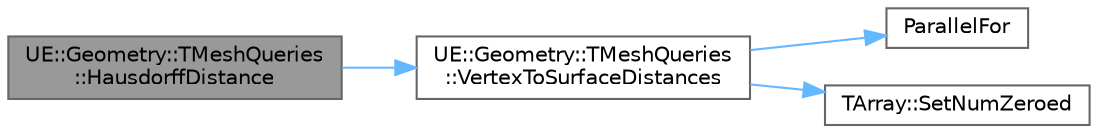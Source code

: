 digraph "UE::Geometry::TMeshQueries::HausdorffDistance"
{
 // INTERACTIVE_SVG=YES
 // LATEX_PDF_SIZE
  bgcolor="transparent";
  edge [fontname=Helvetica,fontsize=10,labelfontname=Helvetica,labelfontsize=10];
  node [fontname=Helvetica,fontsize=10,shape=box,height=0.2,width=0.4];
  rankdir="LR";
  Node1 [id="Node000001",label="UE::Geometry::TMeshQueries\l::HausdorffDistance",height=0.2,width=0.4,color="gray40", fillcolor="grey60", style="filled", fontcolor="black",tooltip="Compute all vertex-to-surface distances in parallel."];
  Node1 -> Node2 [id="edge1_Node000001_Node000002",color="steelblue1",style="solid",tooltip=" "];
  Node2 [id="Node000002",label="UE::Geometry::TMeshQueries\l::VertexToSurfaceDistances",height=0.2,width=0.4,color="grey40", fillcolor="white", style="filled",URL="$dd/d39/classUE_1_1Geometry_1_1TMeshQueries.html#a270389c3c4eb4af9996ac351099412d7",tooltip="For each vertex on MeshA, compute the distance to the nearest point on the surface contained in Spati..."];
  Node2 -> Node3 [id="edge2_Node000002_Node000003",color="steelblue1",style="solid",tooltip=" "];
  Node3 [id="Node000003",label="ParallelFor",height=0.2,width=0.4,color="grey40", fillcolor="white", style="filled",URL="$d2/da1/ParallelFor_8h.html#a68b625089b9c041b662a1605dbef98f0",tooltip="General purpose parallel for that uses the taskgraph."];
  Node2 -> Node4 [id="edge3_Node000002_Node000004",color="steelblue1",style="solid",tooltip=" "];
  Node4 [id="Node000004",label="TArray::SetNumZeroed",height=0.2,width=0.4,color="grey40", fillcolor="white", style="filled",URL="$d4/d52/classTArray.html#aa8b0ab747139cf02306b55e5f64caf47",tooltip="Resizes array to given number of elements, optionally shrinking it."];
}
